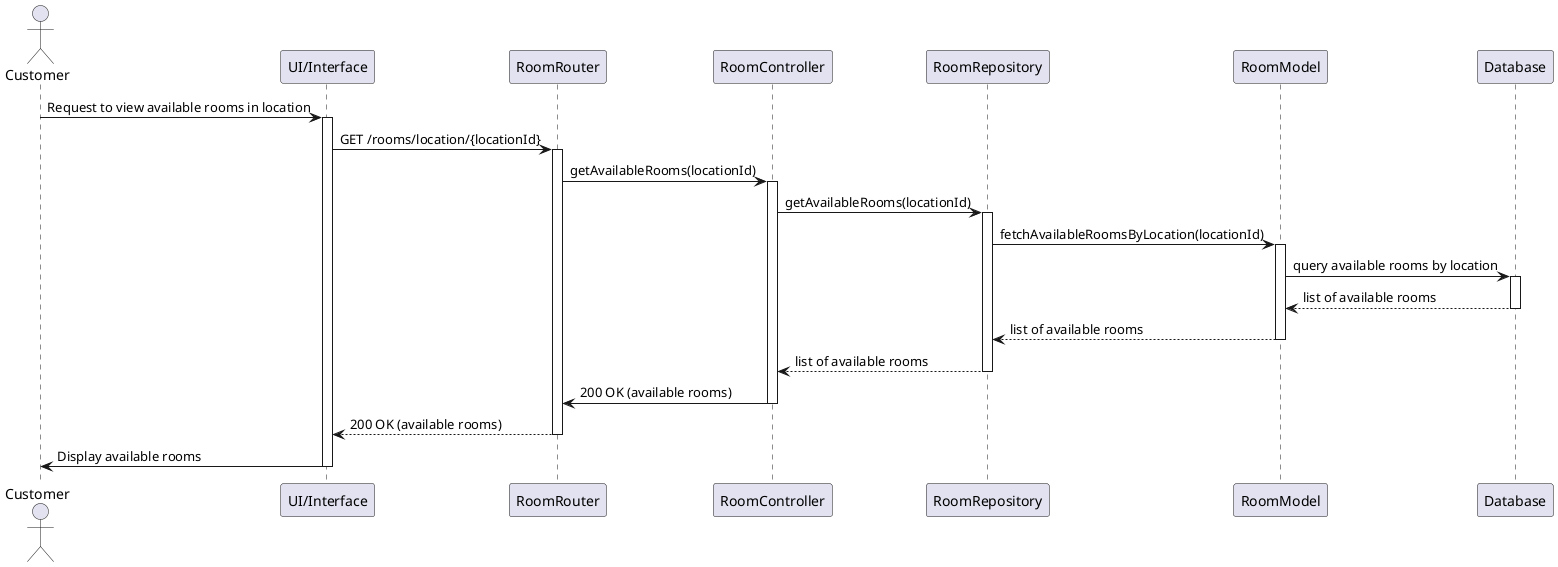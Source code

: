 @startuml
actor Customer
participant "UI/Interface" as UI
participant "RoomRouter" as Router
participant "RoomController" as Controller
participant "RoomRepository" as Repository
participant "RoomModel" as RoomModel
participant "Database" as DB

Customer -> UI: Request to view available rooms in location
activate UI
UI -> Router: GET /rooms/location/{locationId}
activate Router
Router -> Controller: getAvailableRooms(locationId)
activate Controller
Controller -> Repository: getAvailableRooms(locationId)
activate Repository

Repository -> RoomModel: fetchAvailableRoomsByLocation(locationId)
activate RoomModel
RoomModel -> DB: query available rooms by location
activate DB
DB --> RoomModel: list of available rooms
deactivate DB
RoomModel --> Repository: list of available rooms
deactivate RoomModel
Repository --> Controller: list of available rooms
deactivate Repository

Controller -> Router: 200 OK (available rooms)
deactivate Controller
Router --> UI: 200 OK (available rooms)
deactivate Router
UI -> Customer: Display available rooms
deactivate UI
@enduml
